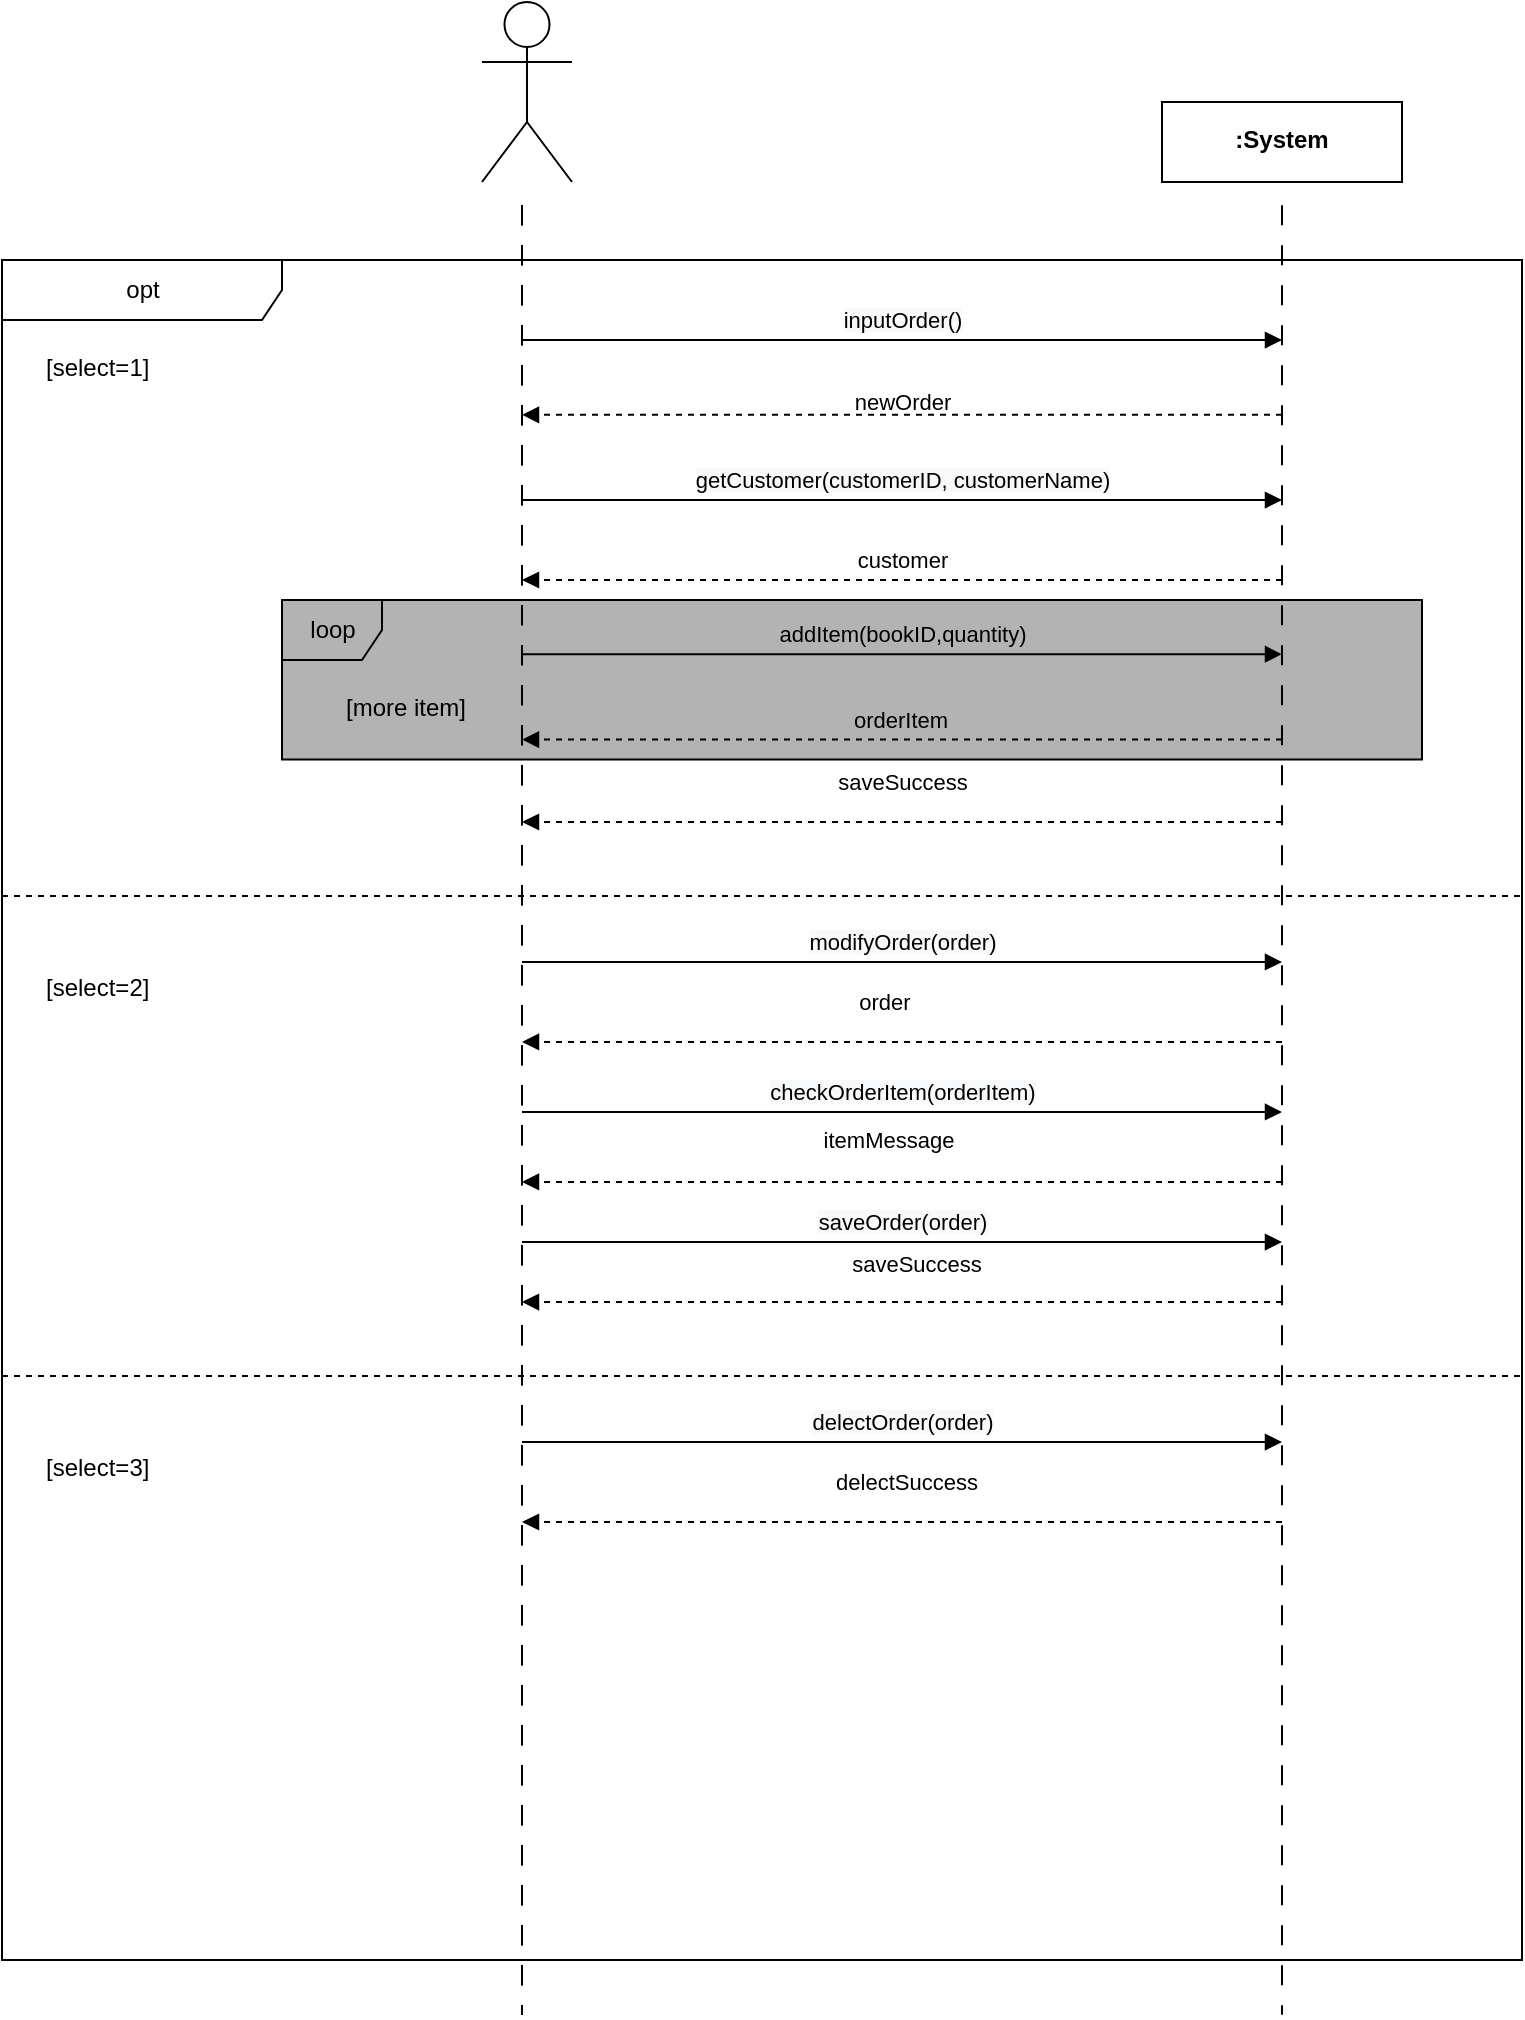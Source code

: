 <mxfile version="19.0.2" type="device"><diagram id="qwqBBWPsbZ4L6dx2CFfS" name="Page-1"><mxGraphModel dx="595" dy="738" grid="1" gridSize="10" guides="1" tooltips="1" connect="1" arrows="1" fold="1" page="1" pageScale="1" pageWidth="827" pageHeight="1169" math="0" shadow="0"><root><mxCell id="0"/><mxCell id="1" parent="0"/><mxCell id="ebck6q-JuWi4kRRLVM54-1" value="opt" style="shape=umlFrame;tabWidth=110;tabHeight=30;tabPosition=left;html=1;boundedLbl=1;labelInHeader=1;width=140;height=30;fillColor=default;" vertex="1" parent="1"><mxGeometry x="880" y="159" width="760" height="850" as="geometry"/></mxCell><mxCell id="ebck6q-JuWi4kRRLVM54-2" value="loop" style="shape=umlFrame;tabPosition=left;html=1;boundedLbl=1;labelInHeader=1;width=50;height=30;gradientColor=none;swimlaneFillColor=#B3B3B3;fillColor=#B3B3B3;" vertex="1" parent="ebck6q-JuWi4kRRLVM54-1"><mxGeometry x="140" y="170" width="570" height="79.76" as="geometry"/></mxCell><mxCell id="ebck6q-JuWi4kRRLVM54-3" value="[select=1]" style="text" vertex="1" parent="ebck6q-JuWi4kRRLVM54-1"><mxGeometry width="100" height="20" relative="1" as="geometry"><mxPoint x="20" y="40" as="offset"/></mxGeometry></mxCell><mxCell id="ebck6q-JuWi4kRRLVM54-4" value="[select=2]" style="line;strokeWidth=1;dashed=1;labelPosition=center;verticalLabelPosition=bottom;align=left;verticalAlign=top;spacingLeft=20;spacingTop=15;" vertex="1" parent="ebck6q-JuWi4kRRLVM54-1"><mxGeometry y="300.998" width="760" height="34.0" as="geometry"/></mxCell><mxCell id="ebck6q-JuWi4kRRLVM54-5" value="" style="endArrow=none;startArrow=none;endFill=0;startFill=0;endSize=8;html=1;verticalAlign=bottom;dashed=1;labelBackgroundColor=none;dashPattern=10 10;rounded=0;" edge="1" parent="ebck6q-JuWi4kRRLVM54-1"><mxGeometry x="-0.252" y="30" width="160" relative="1" as="geometry"><mxPoint x="260" y="-27.419" as="sourcePoint"/><mxPoint x="260" y="877.419" as="targetPoint"/><mxPoint as="offset"/></mxGeometry></mxCell><mxCell id="ebck6q-JuWi4kRRLVM54-6" value="" style="endArrow=none;startArrow=none;endFill=0;startFill=0;endSize=8;html=1;verticalAlign=bottom;dashed=1;labelBackgroundColor=none;dashPattern=10 10;rounded=0;" edge="1" parent="ebck6q-JuWi4kRRLVM54-1"><mxGeometry x="-0.252" y="30" width="160" relative="1" as="geometry"><mxPoint x="640" y="-27.419" as="sourcePoint"/><mxPoint x="640" y="877.419" as="targetPoint"/><mxPoint as="offset"/></mxGeometry></mxCell><mxCell id="ebck6q-JuWi4kRRLVM54-7" value="" style="html=1;verticalAlign=bottom;labelBackgroundColor=none;endArrow=block;endFill=1;dashed=1;rounded=0;" edge="1" parent="ebck6q-JuWi4kRRLVM54-1"><mxGeometry width="160" relative="1" as="geometry"><mxPoint x="640" y="77.424" as="sourcePoint"/><mxPoint x="260" y="77.424" as="targetPoint"/></mxGeometry></mxCell><mxCell id="ebck6q-JuWi4kRRLVM54-8" value="[select=3]" style="line;strokeWidth=1;dashed=1;labelPosition=center;verticalLabelPosition=bottom;align=left;verticalAlign=top;spacingLeft=20;spacingTop=15;" vertex="1" parent="ebck6q-JuWi4kRRLVM54-1"><mxGeometry y="541.004" width="760" height="34.0" as="geometry"/></mxCell><mxCell id="ebck6q-JuWi4kRRLVM54-9" value="" style="html=1;verticalAlign=bottom;labelBackgroundColor=none;endArrow=block;endFill=1;dashed=1;rounded=0;" edge="1" parent="ebck6q-JuWi4kRRLVM54-1"><mxGeometry width="160" relative="1" as="geometry"><mxPoint x="640" y="160.002" as="sourcePoint"/><mxPoint x="260" y="160.002" as="targetPoint"/></mxGeometry></mxCell><mxCell id="ebck6q-JuWi4kRRLVM54-10" value="" style="html=1;verticalAlign=bottom;labelBackgroundColor=none;endArrow=block;endFill=1;dashed=1;rounded=0;" edge="1" parent="ebck6q-JuWi4kRRLVM54-1"><mxGeometry width="160" relative="1" as="geometry"><mxPoint x="640" y="239.761" as="sourcePoint"/><mxPoint x="260" y="239.761" as="targetPoint"/></mxGeometry></mxCell><mxCell id="ebck6q-JuWi4kRRLVM54-11" value="orderItem" style="edgeLabel;html=1;align=center;verticalAlign=middle;resizable=0;points=[];labelBackgroundColor=none;" vertex="1" connectable="0" parent="ebck6q-JuWi4kRRLVM54-10"><mxGeometry x="-0.138" y="-4" relative="1" as="geometry"><mxPoint x="-27" y="-6" as="offset"/></mxGeometry></mxCell><mxCell id="ebck6q-JuWi4kRRLVM54-12" value="[more item]" style="text" vertex="1" parent="ebck6q-JuWi4kRRLVM54-1"><mxGeometry x="170" y="209.996" width="100" height="13.71" as="geometry"/></mxCell><mxCell id="ebck6q-JuWi4kRRLVM54-15" value="customer" style="edgeLabel;html=1;align=center;verticalAlign=middle;resizable=0;points=[];labelBackgroundColor=none;" vertex="1" connectable="0" parent="ebck6q-JuWi4kRRLVM54-1"><mxGeometry x="449.997" y="149.677" as="geometry"/></mxCell><mxCell id="ebck6q-JuWi4kRRLVM54-16" value="newOrder" style="edgeLabel;html=1;align=center;verticalAlign=middle;resizable=0;points=[];labelBackgroundColor=none;" vertex="1" connectable="0" parent="ebck6q-JuWi4kRRLVM54-1"><mxGeometry x="449.997" y="70.569" as="geometry"/></mxCell><mxCell id="ebck6q-JuWi4kRRLVM54-17" value="" style="html=1;verticalAlign=bottom;labelBackgroundColor=none;endArrow=block;endFill=1;dashed=1;rounded=0;" edge="1" parent="ebck6q-JuWi4kRRLVM54-1"><mxGeometry width="160" relative="1" as="geometry"><mxPoint x="640" y="280.998" as="sourcePoint"/><mxPoint x="260" y="280.998" as="targetPoint"/></mxGeometry></mxCell><mxCell id="ebck6q-JuWi4kRRLVM54-18" value="saveSuccess" style="edgeLabel;html=1;align=center;verticalAlign=middle;resizable=0;points=[];labelBackgroundColor=none;" vertex="1" connectable="0" parent="ebck6q-JuWi4kRRLVM54-1"><mxGeometry x="449.997" y="261.003" as="geometry"/></mxCell><mxCell id="ebck6q-JuWi4kRRLVM54-19" value="" style="html=1;verticalAlign=bottom;labelBackgroundColor=none;endArrow=block;endFill=1;dashed=1;rounded=0;" edge="1" parent="ebck6q-JuWi4kRRLVM54-1"><mxGeometry width="160" relative="1" as="geometry"><mxPoint x="640" y="390.996" as="sourcePoint"/><mxPoint x="260" y="390.996" as="targetPoint"/></mxGeometry></mxCell><mxCell id="ebck6q-JuWi4kRRLVM54-20" value="order" style="edgeLabel;html=1;align=center;verticalAlign=middle;resizable=0;points=[];labelBackgroundColor=none;" vertex="1" connectable="0" parent="ebck6q-JuWi4kRRLVM54-1"><mxGeometry x="449.997" y="511.002" as="geometry"><mxPoint x="-9" y="-140" as="offset"/></mxGeometry></mxCell><mxCell id="ebck6q-JuWi4kRRLVM54-21" value="" style="html=1;verticalAlign=bottom;labelBackgroundColor=none;endArrow=block;endFill=1;dashed=1;rounded=0;" edge="1" parent="ebck6q-JuWi4kRRLVM54-1"><mxGeometry width="160" relative="1" as="geometry"><mxPoint x="640" y="521.004" as="sourcePoint"/><mxPoint x="260" y="521.004" as="targetPoint"/></mxGeometry></mxCell><mxCell id="ebck6q-JuWi4kRRLVM54-22" value="saveSuccess" style="edgeLabel;html=1;align=center;verticalAlign=middle;resizable=0;points=[];labelBackgroundColor=none;" vertex="1" connectable="0" parent="ebck6q-JuWi4kRRLVM54-1"><mxGeometry x="449.997" y="669.999" as="geometry"><mxPoint x="7" y="-168" as="offset"/></mxGeometry></mxCell><mxCell id="ebck6q-JuWi4kRRLVM54-23" value="" style="html=1;verticalAlign=bottom;labelBackgroundColor=none;endArrow=block;endFill=1;dashed=1;rounded=0;" edge="1" parent="ebck6q-JuWi4kRRLVM54-1"><mxGeometry width="160" relative="1" as="geometry"><mxPoint x="640" y="460.995" as="sourcePoint"/><mxPoint x="260" y="460.995" as="targetPoint"/></mxGeometry></mxCell><mxCell id="ebck6q-JuWi4kRRLVM54-24" value="itemMessage" style="edgeLabel;html=1;align=center;verticalAlign=middle;resizable=0;points=[];labelBackgroundColor=none;" vertex="1" connectable="0" parent="ebck6q-JuWi4kRRLVM54-1"><mxGeometry x="449.997" y="591.0" as="geometry"><mxPoint x="-7" y="-151" as="offset"/></mxGeometry></mxCell><mxCell id="ebck6q-JuWi4kRRLVM54-25" value="" style="html=1;verticalAlign=bottom;labelBackgroundColor=none;endArrow=block;endFill=1;dashed=1;rounded=0;" edge="1" parent="ebck6q-JuWi4kRRLVM54-1"><mxGeometry width="160" relative="1" as="geometry"><mxPoint x="640" y="631.002" as="sourcePoint"/><mxPoint x="260" y="631.002" as="targetPoint"/></mxGeometry></mxCell><mxCell id="ebck6q-JuWi4kRRLVM54-26" value="delectSuccess" style="edgeLabel;html=1;align=center;verticalAlign=middle;resizable=0;points=[];labelBackgroundColor=none;" vertex="1" connectable="0" parent="ebck6q-JuWi4kRRLVM54-1"><mxGeometry x="449.997" y="790.997" as="geometry"><mxPoint x="2" y="-180" as="offset"/></mxGeometry></mxCell><mxCell id="ebck6q-JuWi4kRRLVM54-27" value="" style="html=1;verticalAlign=bottom;labelBackgroundColor=none;endArrow=block;endFill=1;rounded=0;fontColor=none;" edge="1" parent="ebck6q-JuWi4kRRLVM54-1"><mxGeometry width="160" relative="1" as="geometry"><mxPoint x="260" y="40.004" as="sourcePoint"/><mxPoint x="640" y="40.004" as="targetPoint"/><Array as="points"/></mxGeometry></mxCell><mxCell id="ebck6q-JuWi4kRRLVM54-28" value="&lt;span style=&quot;background-color: rgb(248, 249, 250);&quot;&gt;inputOrder()&lt;/span&gt;" style="edgeLabel;html=1;align=center;verticalAlign=middle;resizable=0;points=[];fontColor=none;" vertex="1" connectable="0" parent="ebck6q-JuWi4kRRLVM54-27"><mxGeometry x="0.004" relative="1" as="geometry"><mxPoint x="-1" y="-10" as="offset"/></mxGeometry></mxCell><mxCell id="ebck6q-JuWi4kRRLVM54-29" value="" style="html=1;verticalAlign=bottom;labelBackgroundColor=none;endArrow=block;endFill=1;rounded=0;fontColor=none;" edge="1" parent="ebck6q-JuWi4kRRLVM54-1"><mxGeometry width="160" relative="1" as="geometry"><mxPoint x="260" y="120.003" as="sourcePoint"/><mxPoint x="640" y="120.003" as="targetPoint"/><Array as="points"/></mxGeometry></mxCell><mxCell id="ebck6q-JuWi4kRRLVM54-30" value="&lt;span style=&quot;background-color: rgb(248, 249, 250);&quot;&gt;getCustomer(customerID, customerName)&lt;/span&gt;" style="edgeLabel;html=1;align=center;verticalAlign=middle;resizable=0;points=[];fontColor=none;" vertex="1" connectable="0" parent="ebck6q-JuWi4kRRLVM54-29"><mxGeometry x="0.004" relative="1" as="geometry"><mxPoint x="-1" y="-10" as="offset"/></mxGeometry></mxCell><mxCell id="ebck6q-JuWi4kRRLVM54-31" value="" style="html=1;verticalAlign=bottom;labelBackgroundColor=none;endArrow=block;endFill=1;rounded=0;fontColor=none;" edge="1" parent="ebck6q-JuWi4kRRLVM54-1"><mxGeometry width="160" relative="1" as="geometry"><mxPoint x="260" y="197.112" as="sourcePoint"/><mxPoint x="640" y="197.112" as="targetPoint"/><Array as="points"/></mxGeometry></mxCell><mxCell id="ebck6q-JuWi4kRRLVM54-32" value="&lt;span style=&quot;&quot;&gt;addItem(bookID,quantity)&lt;/span&gt;" style="edgeLabel;html=1;align=center;verticalAlign=middle;resizable=0;points=[];fontColor=none;labelBackgroundColor=none;" vertex="1" connectable="0" parent="ebck6q-JuWi4kRRLVM54-31"><mxGeometry x="0.004" relative="1" as="geometry"><mxPoint x="-1" y="-10" as="offset"/></mxGeometry></mxCell><mxCell id="ebck6q-JuWi4kRRLVM54-37" value="" style="html=1;verticalAlign=bottom;labelBackgroundColor=none;endArrow=block;endFill=1;rounded=0;fontColor=none;" edge="1" parent="ebck6q-JuWi4kRRLVM54-1"><mxGeometry width="160" relative="1" as="geometry"><mxPoint x="260" y="350.997" as="sourcePoint"/><mxPoint x="640" y="350.997" as="targetPoint"/><Array as="points"/></mxGeometry></mxCell><mxCell id="ebck6q-JuWi4kRRLVM54-38" value="&lt;span style=&quot;background-color: rgb(248, 249, 250);&quot;&gt;modifyOrder(order)&lt;/span&gt;" style="edgeLabel;html=1;align=center;verticalAlign=middle;resizable=0;points=[];fontColor=none;" vertex="1" connectable="0" parent="ebck6q-JuWi4kRRLVM54-37"><mxGeometry x="0.004" relative="1" as="geometry"><mxPoint x="-1" y="-10" as="offset"/></mxGeometry></mxCell><mxCell id="ebck6q-JuWi4kRRLVM54-39" value="" style="html=1;verticalAlign=bottom;labelBackgroundColor=none;endArrow=block;endFill=1;rounded=0;fontColor=none;" edge="1" parent="ebck6q-JuWi4kRRLVM54-1"><mxGeometry width="160" relative="1" as="geometry"><mxPoint x="260" y="425.996" as="sourcePoint"/><mxPoint x="640" y="425.996" as="targetPoint"/><Array as="points"/></mxGeometry></mxCell><mxCell id="ebck6q-JuWi4kRRLVM54-40" value="&lt;span style=&quot;background-color: rgb(248, 249, 250);&quot;&gt;checkOrderItem(orderItem)&lt;/span&gt;" style="edgeLabel;html=1;align=center;verticalAlign=middle;resizable=0;points=[];fontColor=none;" vertex="1" connectable="0" parent="ebck6q-JuWi4kRRLVM54-39"><mxGeometry x="0.004" relative="1" as="geometry"><mxPoint x="-1" y="-10" as="offset"/></mxGeometry></mxCell><mxCell id="ebck6q-JuWi4kRRLVM54-43" value="" style="html=1;verticalAlign=bottom;labelBackgroundColor=none;endArrow=block;endFill=1;rounded=0;fontColor=none;" edge="1" parent="ebck6q-JuWi4kRRLVM54-1"><mxGeometry width="160" relative="1" as="geometry"><mxPoint x="260" y="591.003" as="sourcePoint"/><mxPoint x="640" y="591.003" as="targetPoint"/><Array as="points"/></mxGeometry></mxCell><mxCell id="ebck6q-JuWi4kRRLVM54-44" value="&lt;span style=&quot;background-color: rgb(248, 249, 250);&quot;&gt;delectOrder(order)&lt;/span&gt;" style="edgeLabel;html=1;align=center;verticalAlign=middle;resizable=0;points=[];fontColor=none;" vertex="1" connectable="0" parent="ebck6q-JuWi4kRRLVM54-43"><mxGeometry x="0.004" relative="1" as="geometry"><mxPoint x="-1" y="-10" as="offset"/></mxGeometry></mxCell><mxCell id="ebck6q-JuWi4kRRLVM54-45" value="" style="endArrow=none;startArrow=none;endFill=0;startFill=0;endSize=8;html=1;verticalAlign=bottom;dashed=1;labelBackgroundColor=none;dashPattern=10 10;rounded=0;" edge="1" parent="ebck6q-JuWi4kRRLVM54-1"><mxGeometry x="-0.252" y="30" width="160" relative="1" as="geometry"><mxPoint x="260" y="-27.419" as="sourcePoint"/><mxPoint x="260" y="877.419" as="targetPoint"/><mxPoint as="offset"/></mxGeometry></mxCell><mxCell id="ebck6q-JuWi4kRRLVM54-46" value="" style="endArrow=none;startArrow=none;endFill=0;startFill=0;endSize=8;html=1;verticalAlign=bottom;dashed=1;labelBackgroundColor=none;dashPattern=10 10;rounded=0;" edge="1" parent="ebck6q-JuWi4kRRLVM54-1"><mxGeometry x="-0.252" y="30" width="160" relative="1" as="geometry"><mxPoint x="260" y="-27.419" as="sourcePoint"/><mxPoint x="260" y="877.419" as="targetPoint"/><mxPoint as="offset"/></mxGeometry></mxCell><mxCell id="ebck6q-JuWi4kRRLVM54-41" value="" style="html=1;verticalAlign=bottom;labelBackgroundColor=none;endArrow=block;endFill=1;rounded=0;fontColor=none;" edge="1" parent="ebck6q-JuWi4kRRLVM54-1"><mxGeometry width="160" relative="1" as="geometry"><mxPoint x="260" y="491.005" as="sourcePoint"/><mxPoint x="640" y="491.005" as="targetPoint"/><Array as="points"/></mxGeometry></mxCell><mxCell id="ebck6q-JuWi4kRRLVM54-42" value="&lt;span style=&quot;background-color: rgb(248, 249, 250);&quot;&gt;saveOrder(order)&lt;/span&gt;" style="edgeLabel;html=1;align=center;verticalAlign=middle;resizable=0;points=[];fontColor=none;" vertex="1" connectable="0" parent="ebck6q-JuWi4kRRLVM54-41"><mxGeometry x="0.004" relative="1" as="geometry"><mxPoint x="-1" y="-10" as="offset"/></mxGeometry></mxCell><mxCell id="ebck6q-JuWi4kRRLVM54-47" value="" style="shape=umlActor;verticalLabelPosition=bottom;verticalAlign=top;html=1;" vertex="1" parent="1"><mxGeometry x="1120" y="30" width="45" height="90" as="geometry"/></mxCell><mxCell id="ebck6q-JuWi4kRRLVM54-48" value="&lt;div style=&quot;&quot;&gt;&lt;span style=&quot;background-color: initial; line-height: 2.1;&quot;&gt;:System&lt;/span&gt;&lt;/div&gt;" style="shape=rect;html=1;verticalAlign=top;fontStyle=1;whiteSpace=wrap;align=center;labelBackgroundColor=none;fontColor=none;fillColor=default;gradientColor=none;" vertex="1" parent="1"><mxGeometry x="1460" y="80" width="120" height="40" as="geometry"/></mxCell></root></mxGraphModel></diagram></mxfile>
